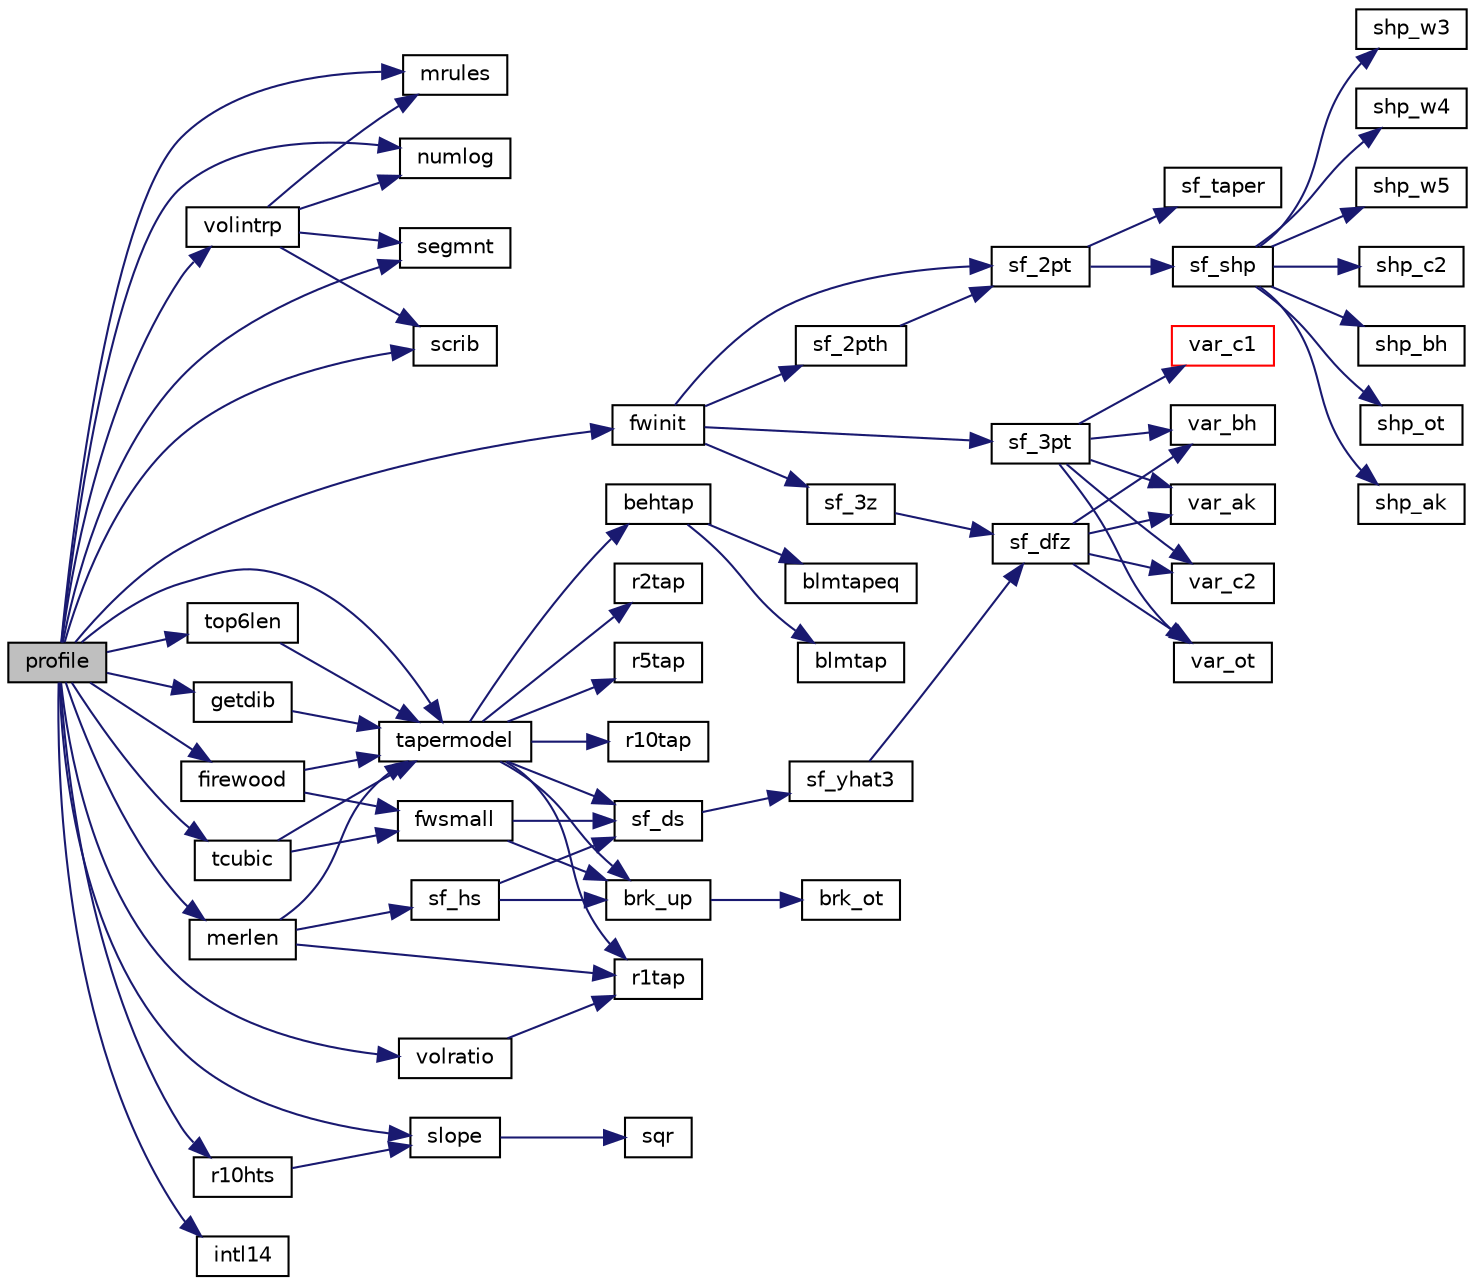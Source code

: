 digraph "profile"
{
  edge [fontname="Helvetica",fontsize="10",labelfontname="Helvetica",labelfontsize="10"];
  node [fontname="Helvetica",fontsize="10",shape=record];
  rankdir="LR";
  Node1 [label="profile",height=0.2,width=0.4,color="black", fillcolor="grey75", style="filled", fontcolor="black"];
  Node1 -> Node2 [color="midnightblue",fontsize="10",style="solid",fontname="Helvetica"];
  Node2 [label="mrules",height=0.2,width=0.4,color="black", fillcolor="white", style="filled",URL="$mrules_8f.html#a3c09ff57610d3e8bb177cd2ea87ac88d"];
  Node1 -> Node3 [color="midnightblue",fontsize="10",style="solid",fontname="Helvetica"];
  Node3 [label="fwinit",height=0.2,width=0.4,color="black", fillcolor="white", style="filled",URL="$fwinit_8f.html#aeaf161282dd568807ad26839d114a037"];
  Node3 -> Node4 [color="midnightblue",fontsize="10",style="solid",fontname="Helvetica"];
  Node4 [label="sf_2pth",height=0.2,width=0.4,color="black", fillcolor="white", style="filled",URL="$sf__2pth_8f.html#a9953494574f5e0066ed6967403e3b435"];
  Node4 -> Node5 [color="midnightblue",fontsize="10",style="solid",fontname="Helvetica"];
  Node5 [label="sf_2pt",height=0.2,width=0.4,color="black", fillcolor="white", style="filled",URL="$sf__2pt_8f.html#a54afbc0edb0eaad1af10870afe11d4b1"];
  Node5 -> Node6 [color="midnightblue",fontsize="10",style="solid",fontname="Helvetica"];
  Node6 [label="sf_shp",height=0.2,width=0.4,color="black", fillcolor="white", style="filled",URL="$sf__shp_8f.html#a2819e4716bd796526266918c24f55dd1"];
  Node6 -> Node7 [color="midnightblue",fontsize="10",style="solid",fontname="Helvetica"];
  Node7 [label="shp_w3",height=0.2,width=0.4,color="black", fillcolor="white", style="filled",URL="$f__west_8f.html#a7320e4504b8fbbd6e61ab7bea663ee13"];
  Node6 -> Node8 [color="midnightblue",fontsize="10",style="solid",fontname="Helvetica"];
  Node8 [label="shp_w4",height=0.2,width=0.4,color="black", fillcolor="white", style="filled",URL="$f__west_8f.html#a2957d5fe02331635599c774bab3b9f0d"];
  Node6 -> Node9 [color="midnightblue",fontsize="10",style="solid",fontname="Helvetica"];
  Node9 [label="shp_w5",height=0.2,width=0.4,color="black", fillcolor="white", style="filled",URL="$f__west_8f.html#a815631af145bb4ede84483d9dd73e6d8"];
  Node6 -> Node10 [color="midnightblue",fontsize="10",style="solid",fontname="Helvetica"];
  Node10 [label="shp_c2",height=0.2,width=0.4,color="black", fillcolor="white", style="filled",URL="$f__ingy_8f.html#a74666613be266d81e2f0de273a2c1693"];
  Node6 -> Node11 [color="midnightblue",fontsize="10",style="solid",fontname="Helvetica"];
  Node11 [label="shp_bh",height=0.2,width=0.4,color="black", fillcolor="white", style="filled",URL="$f__other_8f.html#a3cc0e6495911c5acae4ada577f8c3e70"];
  Node6 -> Node12 [color="midnightblue",fontsize="10",style="solid",fontname="Helvetica"];
  Node12 [label="shp_ot",height=0.2,width=0.4,color="black", fillcolor="white", style="filled",URL="$f__other_8f.html#a6b3c908586841c3ba5d965f8c5fe7118"];
  Node6 -> Node13 [color="midnightblue",fontsize="10",style="solid",fontname="Helvetica"];
  Node13 [label="shp_ak",height=0.2,width=0.4,color="black", fillcolor="white", style="filled",URL="$f__alaska_8f.html#a253a736d2cd0b10a5bcc3e9dbc4c8484"];
  Node5 -> Node14 [color="midnightblue",fontsize="10",style="solid",fontname="Helvetica"];
  Node14 [label="sf_taper",height=0.2,width=0.4,color="black", fillcolor="white", style="filled",URL="$sf__taper_8f.html#a5fd5fb78f1837f9cdc81ae45683099e0"];
  Node3 -> Node5 [color="midnightblue",fontsize="10",style="solid",fontname="Helvetica"];
  Node3 -> Node15 [color="midnightblue",fontsize="10",style="solid",fontname="Helvetica"];
  Node15 [label="sf_3z",height=0.2,width=0.4,color="black", fillcolor="white", style="filled",URL="$sf__3z_8f.html#a57b8a22baf70b38779c3d064760fac27"];
  Node15 -> Node16 [color="midnightblue",fontsize="10",style="solid",fontname="Helvetica"];
  Node16 [label="sf_dfz",height=0.2,width=0.4,color="black", fillcolor="white", style="filled",URL="$sf__dfz_8f.html#a1a0ff8abb9bd965cf97def977377b716"];
  Node16 -> Node17 [color="midnightblue",fontsize="10",style="solid",fontname="Helvetica"];
  Node17 [label="var_c2",height=0.2,width=0.4,color="black", fillcolor="white", style="filled",URL="$f__ingy_8f.html#a1d19a7b7c0b50f7bcf8ff8861f3305fc"];
  Node16 -> Node18 [color="midnightblue",fontsize="10",style="solid",fontname="Helvetica"];
  Node18 [label="var_ot",height=0.2,width=0.4,color="black", fillcolor="white", style="filled",URL="$f__other_8f.html#a166ad81a1dbaff90fe0bf8aaa157465d"];
  Node16 -> Node19 [color="midnightblue",fontsize="10",style="solid",fontname="Helvetica"];
  Node19 [label="var_bh",height=0.2,width=0.4,color="black", fillcolor="white", style="filled",URL="$f__other_8f.html#a6c6ceeb04cc22f3b1d892c57da1028c8"];
  Node16 -> Node20 [color="midnightblue",fontsize="10",style="solid",fontname="Helvetica"];
  Node20 [label="var_ak",height=0.2,width=0.4,color="black", fillcolor="white", style="filled",URL="$f__alaska_8f.html#aa8c85e7c2ccc2aed918d36a29cd5f277"];
  Node3 -> Node21 [color="midnightblue",fontsize="10",style="solid",fontname="Helvetica"];
  Node21 [label="sf_3pt",height=0.2,width=0.4,color="black", fillcolor="white", style="filled",URL="$sf__3pt_8f.html#a4b36543c79ec2e8f516fe197335da4ce"];
  Node21 -> Node17 [color="midnightblue",fontsize="10",style="solid",fontname="Helvetica"];
  Node21 -> Node22 [color="midnightblue",fontsize="10",style="solid",fontname="Helvetica"];
  Node22 [label="var_c1",height=0.2,width=0.4,color="red", fillcolor="white", style="filled",URL="$f__west_8f.html#a2fa9b36fc63e30c27124e5c68e448060"];
  Node21 -> Node18 [color="midnightblue",fontsize="10",style="solid",fontname="Helvetica"];
  Node21 -> Node20 [color="midnightblue",fontsize="10",style="solid",fontname="Helvetica"];
  Node21 -> Node19 [color="midnightblue",fontsize="10",style="solid",fontname="Helvetica"];
  Node1 -> Node23 [color="midnightblue",fontsize="10",style="solid",fontname="Helvetica"];
  Node23 [label="volintrp",height=0.2,width=0.4,color="black", fillcolor="white", style="filled",URL="$profile_8f.html#aeff7a630df2fe39ff57a68ec3abb6005"];
  Node23 -> Node2 [color="midnightblue",fontsize="10",style="solid",fontname="Helvetica"];
  Node23 -> Node24 [color="midnightblue",fontsize="10",style="solid",fontname="Helvetica"];
  Node24 [label="numlog",height=0.2,width=0.4,color="black", fillcolor="white", style="filled",URL="$numlog_8f.html#a76cd622f6e96e700175dabfd5b7e204a"];
  Node23 -> Node25 [color="midnightblue",fontsize="10",style="solid",fontname="Helvetica"];
  Node25 [label="segmnt",height=0.2,width=0.4,color="black", fillcolor="white", style="filled",URL="$segmnt_8f.html#afb76acac6acf0bed4513c1e167fd9685"];
  Node23 -> Node26 [color="midnightblue",fontsize="10",style="solid",fontname="Helvetica"];
  Node26 [label="scrib",height=0.2,width=0.4,color="black", fillcolor="white", style="filled",URL="$scrib_8f.html#a1c5d851a55ef558a9aa69f16b58033e7"];
  Node1 -> Node27 [color="midnightblue",fontsize="10",style="solid",fontname="Helvetica"];
  Node27 [label="r10hts",height=0.2,width=0.4,color="black", fillcolor="white", style="filled",URL="$profile_8f.html#ab3d283c8b8e81c4eefe3f9e8cf599971"];
  Node27 -> Node28 [color="midnightblue",fontsize="10",style="solid",fontname="Helvetica"];
  Node28 [label="slope",height=0.2,width=0.4,color="black", fillcolor="white", style="filled",URL="$fof__soi_8c.html#ac490823ca6d42e8898c5254c70a316ff"];
  Node28 -> Node29 [color="midnightblue",fontsize="10",style="solid",fontname="Helvetica"];
  Node29 [label="sqr",height=0.2,width=0.4,color="black", fillcolor="white", style="filled",URL="$fof__soi_8c.html#a1a35cac9977f5ee55e3378655cb905d4"];
  Node1 -> Node30 [color="midnightblue",fontsize="10",style="solid",fontname="Helvetica"];
  Node30 [label="top6len",height=0.2,width=0.4,color="black", fillcolor="white", style="filled",URL="$profile_8f.html#a2f8d0c0427459dabef254a22303cfd05"];
  Node30 -> Node31 [color="midnightblue",fontsize="10",style="solid",fontname="Helvetica"];
  Node31 [label="tapermodel",height=0.2,width=0.4,color="black", fillcolor="white", style="filled",URL="$profile_8f.html#af1b2c2300129054b59ff9ed7186774ad"];
  Node31 -> Node32 [color="midnightblue",fontsize="10",style="solid",fontname="Helvetica"];
  Node32 [label="sf_ds",height=0.2,width=0.4,color="black", fillcolor="white", style="filled",URL="$sf__ds_8f.html#ab15a84d2ab1fd1892187333c139bc484"];
  Node32 -> Node33 [color="midnightblue",fontsize="10",style="solid",fontname="Helvetica"];
  Node33 [label="sf_yhat3",height=0.2,width=0.4,color="black", fillcolor="white", style="filled",URL="$sf__yhat3_8f.html#acb2cae9ef8d6ac4e58c881cefffeda7c"];
  Node33 -> Node16 [color="midnightblue",fontsize="10",style="solid",fontname="Helvetica"];
  Node31 -> Node34 [color="midnightblue",fontsize="10",style="solid",fontname="Helvetica"];
  Node34 [label="brk_up",height=0.2,width=0.4,color="black", fillcolor="white", style="filled",URL="$brk__up_8f.html#a17b40d3ded6a6b54f29f52cf25172594"];
  Node34 -> Node35 [color="midnightblue",fontsize="10",style="solid",fontname="Helvetica"];
  Node35 [label="brk_ot",height=0.2,width=0.4,color="black", fillcolor="white", style="filled",URL="$f__other_8f.html#af86a35d212dbae039beac98163cf8962"];
  Node31 -> Node36 [color="midnightblue",fontsize="10",style="solid",fontname="Helvetica"];
  Node36 [label="r2tap",height=0.2,width=0.4,color="black", fillcolor="white", style="filled",URL="$r2tap_8f.html#a488582b3958a9493c13d3110905b9f51"];
  Node31 -> Node37 [color="midnightblue",fontsize="10",style="solid",fontname="Helvetica"];
  Node37 [label="r5tap",height=0.2,width=0.4,color="black", fillcolor="white", style="filled",URL="$r5tap_8f.html#ade5edb85785056537c935219859aaf45"];
  Node31 -> Node38 [color="midnightblue",fontsize="10",style="solid",fontname="Helvetica"];
  Node38 [label="r10tap",height=0.2,width=0.4,color="black", fillcolor="white", style="filled",URL="$r10tap_8f.html#a5f47de33ddae2b32a7b7586f48dfa659"];
  Node31 -> Node39 [color="midnightblue",fontsize="10",style="solid",fontname="Helvetica"];
  Node39 [label="r1tap",height=0.2,width=0.4,color="black", fillcolor="white", style="filled",URL="$r1tap_8f.html#a511ccea68a8ac4bfec492f2617348c32"];
  Node31 -> Node40 [color="midnightblue",fontsize="10",style="solid",fontname="Helvetica"];
  Node40 [label="behtap",height=0.2,width=0.4,color="black", fillcolor="white", style="filled",URL="$blmtap_8f.html#a53b80caf01001a2244020125e24bf23e"];
  Node40 -> Node41 [color="midnightblue",fontsize="10",style="solid",fontname="Helvetica"];
  Node41 [label="blmtapeq",height=0.2,width=0.4,color="black", fillcolor="white", style="filled",URL="$blmvol_8f.html#a1b101242c94e6c34f4e3a738a333ef89"];
  Node40 -> Node42 [color="midnightblue",fontsize="10",style="solid",fontname="Helvetica"];
  Node42 [label="blmtap",height=0.2,width=0.4,color="black", fillcolor="white", style="filled",URL="$blmtap_8f.html#a2c916458b82ec5f00ad1ce774cc64343"];
  Node1 -> Node43 [color="midnightblue",fontsize="10",style="solid",fontname="Helvetica"];
  Node43 [label="tcubic",height=0.2,width=0.4,color="black", fillcolor="white", style="filled",URL="$profile_8f.html#ada245d27d42c39cafb2adcc61938f787"];
  Node43 -> Node44 [color="midnightblue",fontsize="10",style="solid",fontname="Helvetica"];
  Node44 [label="fwsmall",height=0.2,width=0.4,color="black", fillcolor="white", style="filled",URL="$profile_8f.html#a55d9e343c4cebb0d1449160c9250c57f"];
  Node44 -> Node32 [color="midnightblue",fontsize="10",style="solid",fontname="Helvetica"];
  Node44 -> Node34 [color="midnightblue",fontsize="10",style="solid",fontname="Helvetica"];
  Node43 -> Node31 [color="midnightblue",fontsize="10",style="solid",fontname="Helvetica"];
  Node1 -> Node31 [color="midnightblue",fontsize="10",style="solid",fontname="Helvetica"];
  Node1 -> Node45 [color="midnightblue",fontsize="10",style="solid",fontname="Helvetica"];
  Node45 [label="merlen",height=0.2,width=0.4,color="black", fillcolor="white", style="filled",URL="$profile_8f.html#abe233a872353631160824e2bc6b56b8a"];
  Node45 -> Node46 [color="midnightblue",fontsize="10",style="solid",fontname="Helvetica"];
  Node46 [label="sf_hs",height=0.2,width=0.4,color="black", fillcolor="white", style="filled",URL="$sf__hs_8f.html#a45ad69a7e6fb477d3b724b0f0d7a6827"];
  Node46 -> Node32 [color="midnightblue",fontsize="10",style="solid",fontname="Helvetica"];
  Node46 -> Node34 [color="midnightblue",fontsize="10",style="solid",fontname="Helvetica"];
  Node45 -> Node39 [color="midnightblue",fontsize="10",style="solid",fontname="Helvetica"];
  Node45 -> Node31 [color="midnightblue",fontsize="10",style="solid",fontname="Helvetica"];
  Node1 -> Node47 [color="midnightblue",fontsize="10",style="solid",fontname="Helvetica"];
  Node47 [label="firewood",height=0.2,width=0.4,color="black", fillcolor="white", style="filled",URL="$profile_8f.html#a697bafbe54a280044a140dfd8a3d17e7"];
  Node47 -> Node44 [color="midnightblue",fontsize="10",style="solid",fontname="Helvetica"];
  Node47 -> Node31 [color="midnightblue",fontsize="10",style="solid",fontname="Helvetica"];
  Node1 -> Node24 [color="midnightblue",fontsize="10",style="solid",fontname="Helvetica"];
  Node1 -> Node25 [color="midnightblue",fontsize="10",style="solid",fontname="Helvetica"];
  Node1 -> Node48 [color="midnightblue",fontsize="10",style="solid",fontname="Helvetica"];
  Node48 [label="getdib",height=0.2,width=0.4,color="black", fillcolor="white", style="filled",URL="$profile_8f.html#a28cdecc70e54ebbc7dad6163a8d81245"];
  Node48 -> Node31 [color="midnightblue",fontsize="10",style="solid",fontname="Helvetica"];
  Node1 -> Node26 [color="midnightblue",fontsize="10",style="solid",fontname="Helvetica"];
  Node1 -> Node49 [color="midnightblue",fontsize="10",style="solid",fontname="Helvetica"];
  Node49 [label="intl14",height=0.2,width=0.4,color="black", fillcolor="white", style="filled",URL="$scrib_8f.html#af408de829b44b92451cf2afbe5bae967"];
  Node1 -> Node50 [color="midnightblue",fontsize="10",style="solid",fontname="Helvetica"];
  Node50 [label="volratio",height=0.2,width=0.4,color="black", fillcolor="white", style="filled",URL="$profile_8f.html#ad61aa741d82871aba25f13b479b10218"];
  Node50 -> Node39 [color="midnightblue",fontsize="10",style="solid",fontname="Helvetica"];
  Node1 -> Node28 [color="midnightblue",fontsize="10",style="solid",fontname="Helvetica"];
}
